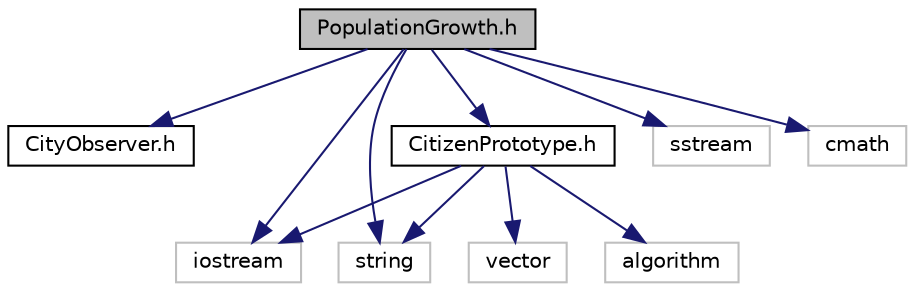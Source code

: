 digraph "PopulationGrowth.h"
{
 // LATEX_PDF_SIZE
  edge [fontname="Helvetica",fontsize="10",labelfontname="Helvetica",labelfontsize="10"];
  node [fontname="Helvetica",fontsize="10",shape=record];
  Node1 [label="PopulationGrowth.h",height=0.2,width=0.4,color="black", fillcolor="grey75", style="filled", fontcolor="black",tooltip="Defines the PopulationGrowth observer class for monitoring city population changes."];
  Node1 -> Node2 [color="midnightblue",fontsize="10",style="solid",fontname="Helvetica"];
  Node2 [label="CityObserver.h",height=0.2,width=0.4,color="black", fillcolor="white", style="filled",URL="$CityObserver_8h.html",tooltip="Defines the CityObserver interface for city statistics monitoring."];
  Node1 -> Node3 [color="midnightblue",fontsize="10",style="solid",fontname="Helvetica"];
  Node3 [label="CitizenPrototype.h",height=0.2,width=0.4,color="black", fillcolor="white", style="filled",URL="$CitizenPrototype_8h.html",tooltip="Prototype pattern implementation for citizen management."];
  Node3 -> Node4 [color="midnightblue",fontsize="10",style="solid",fontname="Helvetica"];
  Node4 [label="iostream",height=0.2,width=0.4,color="grey75", fillcolor="white", style="filled",tooltip=" "];
  Node3 -> Node5 [color="midnightblue",fontsize="10",style="solid",fontname="Helvetica"];
  Node5 [label="string",height=0.2,width=0.4,color="grey75", fillcolor="white", style="filled",tooltip=" "];
  Node3 -> Node6 [color="midnightblue",fontsize="10",style="solid",fontname="Helvetica"];
  Node6 [label="vector",height=0.2,width=0.4,color="grey75", fillcolor="white", style="filled",tooltip=" "];
  Node3 -> Node7 [color="midnightblue",fontsize="10",style="solid",fontname="Helvetica"];
  Node7 [label="algorithm",height=0.2,width=0.4,color="grey75", fillcolor="white", style="filled",tooltip=" "];
  Node1 -> Node5 [color="midnightblue",fontsize="10",style="solid",fontname="Helvetica"];
  Node1 -> Node8 [color="midnightblue",fontsize="10",style="solid",fontname="Helvetica"];
  Node8 [label="sstream",height=0.2,width=0.4,color="grey75", fillcolor="white", style="filled",tooltip=" "];
  Node1 -> Node4 [color="midnightblue",fontsize="10",style="solid",fontname="Helvetica"];
  Node1 -> Node9 [color="midnightblue",fontsize="10",style="solid",fontname="Helvetica"];
  Node9 [label="cmath",height=0.2,width=0.4,color="grey75", fillcolor="white", style="filled",tooltip=" "];
}
